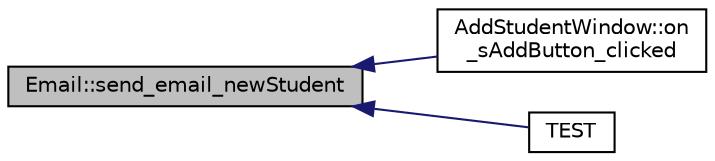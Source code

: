 digraph "Email::send_email_newStudent"
{
  edge [fontname="Helvetica",fontsize="10",labelfontname="Helvetica",labelfontsize="10"];
  node [fontname="Helvetica",fontsize="10",shape=record];
  rankdir="LR";
  Node1 [label="Email::send_email_newStudent",height=0.2,width=0.4,color="black", fillcolor="grey75", style="filled", fontcolor="black"];
  Node1 -> Node2 [dir="back",color="midnightblue",fontsize="10",style="solid",fontname="Helvetica"];
  Node2 [label="AddStudentWindow::on\l_sAddButton_clicked",height=0.2,width=0.4,color="black", fillcolor="white", style="filled",URL="$class_add_student_window.html#ac8a09f059cf9f6e4824295dd937fdd33",tooltip="Validate all input fields and add student to database. "];
  Node1 -> Node3 [dir="back",color="midnightblue",fontsize="10",style="solid",fontname="Helvetica"];
  Node3 [label="TEST",height=0.2,width=0.4,color="black", fillcolor="white", style="filled",URL="$test_email_8h.html#a91f6dfb7eb62d77d4f8f4d61caf71d5d"];
}

